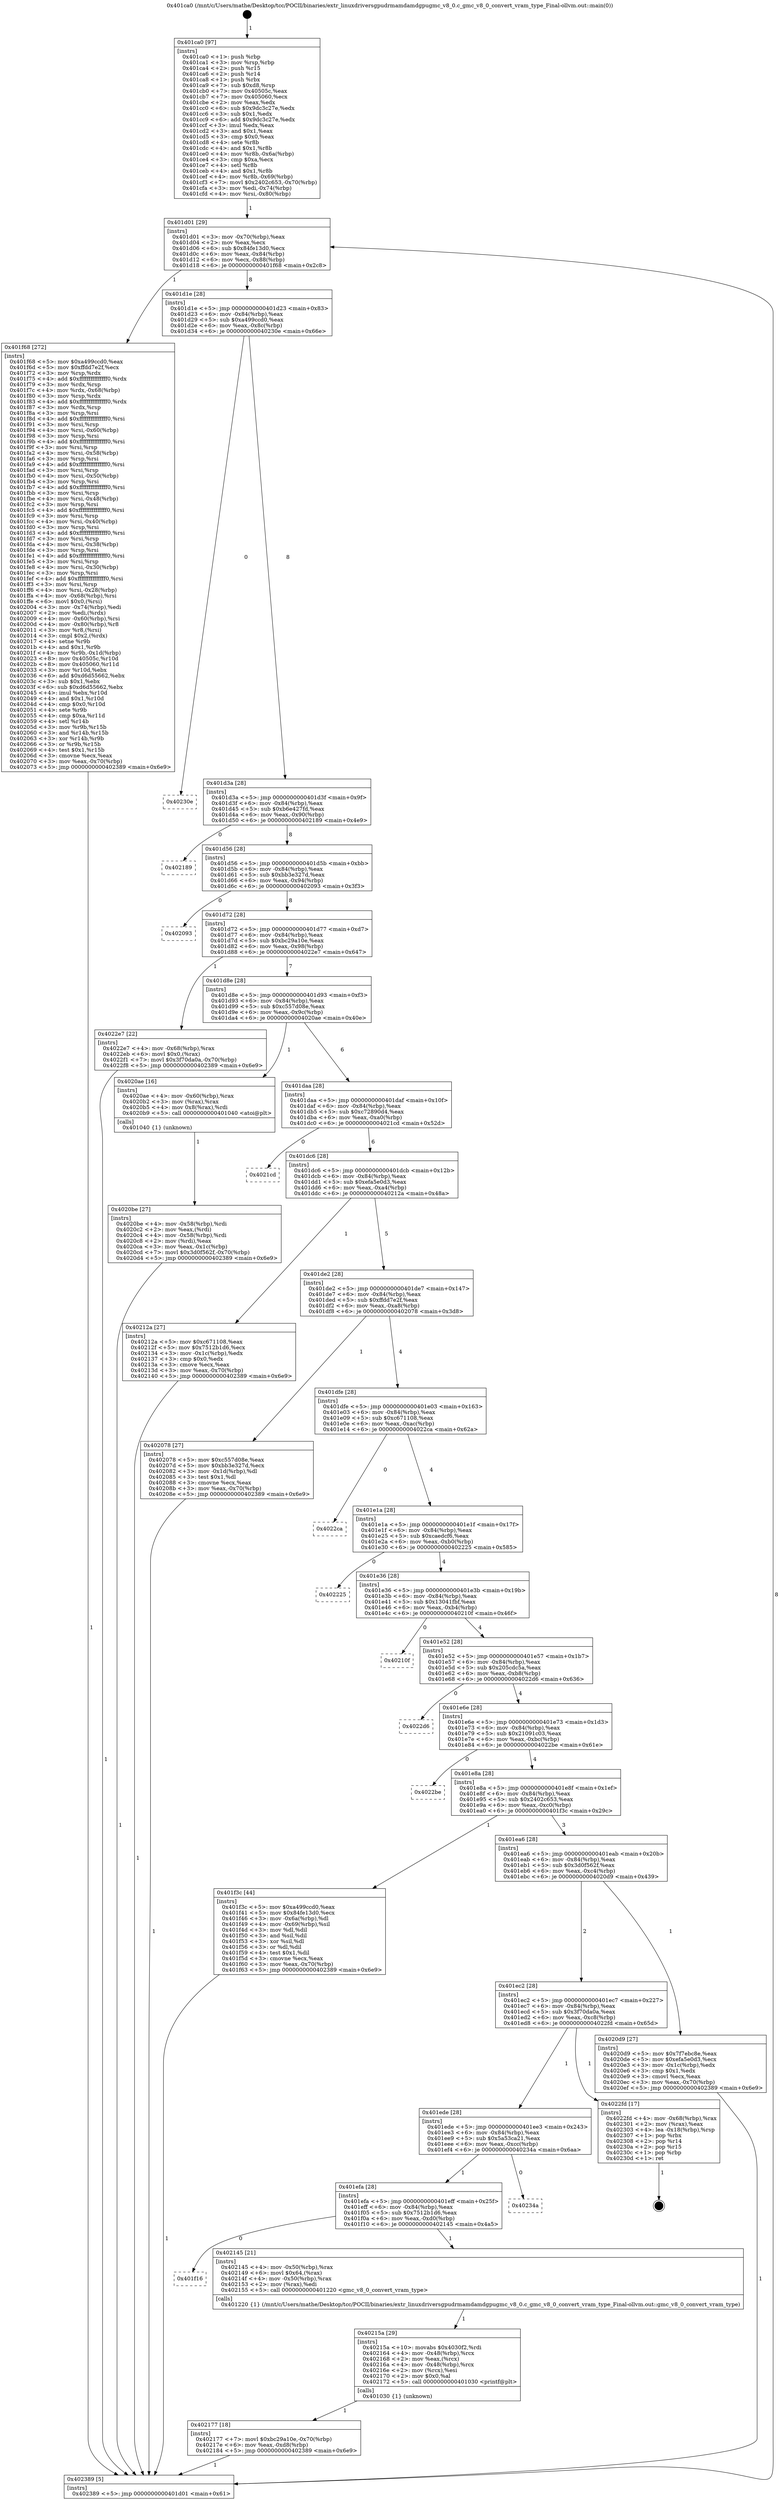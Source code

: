 digraph "0x401ca0" {
  label = "0x401ca0 (/mnt/c/Users/mathe/Desktop/tcc/POCII/binaries/extr_linuxdriversgpudrmamdamdgpugmc_v8_0.c_gmc_v8_0_convert_vram_type_Final-ollvm.out::main(0))"
  labelloc = "t"
  node[shape=record]

  Entry [label="",width=0.3,height=0.3,shape=circle,fillcolor=black,style=filled]
  "0x401d01" [label="{
     0x401d01 [29]\l
     | [instrs]\l
     &nbsp;&nbsp;0x401d01 \<+3\>: mov -0x70(%rbp),%eax\l
     &nbsp;&nbsp;0x401d04 \<+2\>: mov %eax,%ecx\l
     &nbsp;&nbsp;0x401d06 \<+6\>: sub $0x84fe13d0,%ecx\l
     &nbsp;&nbsp;0x401d0c \<+6\>: mov %eax,-0x84(%rbp)\l
     &nbsp;&nbsp;0x401d12 \<+6\>: mov %ecx,-0x88(%rbp)\l
     &nbsp;&nbsp;0x401d18 \<+6\>: je 0000000000401f68 \<main+0x2c8\>\l
  }"]
  "0x401f68" [label="{
     0x401f68 [272]\l
     | [instrs]\l
     &nbsp;&nbsp;0x401f68 \<+5\>: mov $0xa499ccd0,%eax\l
     &nbsp;&nbsp;0x401f6d \<+5\>: mov $0xffdd7e2f,%ecx\l
     &nbsp;&nbsp;0x401f72 \<+3\>: mov %rsp,%rdx\l
     &nbsp;&nbsp;0x401f75 \<+4\>: add $0xfffffffffffffff0,%rdx\l
     &nbsp;&nbsp;0x401f79 \<+3\>: mov %rdx,%rsp\l
     &nbsp;&nbsp;0x401f7c \<+4\>: mov %rdx,-0x68(%rbp)\l
     &nbsp;&nbsp;0x401f80 \<+3\>: mov %rsp,%rdx\l
     &nbsp;&nbsp;0x401f83 \<+4\>: add $0xfffffffffffffff0,%rdx\l
     &nbsp;&nbsp;0x401f87 \<+3\>: mov %rdx,%rsp\l
     &nbsp;&nbsp;0x401f8a \<+3\>: mov %rsp,%rsi\l
     &nbsp;&nbsp;0x401f8d \<+4\>: add $0xfffffffffffffff0,%rsi\l
     &nbsp;&nbsp;0x401f91 \<+3\>: mov %rsi,%rsp\l
     &nbsp;&nbsp;0x401f94 \<+4\>: mov %rsi,-0x60(%rbp)\l
     &nbsp;&nbsp;0x401f98 \<+3\>: mov %rsp,%rsi\l
     &nbsp;&nbsp;0x401f9b \<+4\>: add $0xfffffffffffffff0,%rsi\l
     &nbsp;&nbsp;0x401f9f \<+3\>: mov %rsi,%rsp\l
     &nbsp;&nbsp;0x401fa2 \<+4\>: mov %rsi,-0x58(%rbp)\l
     &nbsp;&nbsp;0x401fa6 \<+3\>: mov %rsp,%rsi\l
     &nbsp;&nbsp;0x401fa9 \<+4\>: add $0xfffffffffffffff0,%rsi\l
     &nbsp;&nbsp;0x401fad \<+3\>: mov %rsi,%rsp\l
     &nbsp;&nbsp;0x401fb0 \<+4\>: mov %rsi,-0x50(%rbp)\l
     &nbsp;&nbsp;0x401fb4 \<+3\>: mov %rsp,%rsi\l
     &nbsp;&nbsp;0x401fb7 \<+4\>: add $0xfffffffffffffff0,%rsi\l
     &nbsp;&nbsp;0x401fbb \<+3\>: mov %rsi,%rsp\l
     &nbsp;&nbsp;0x401fbe \<+4\>: mov %rsi,-0x48(%rbp)\l
     &nbsp;&nbsp;0x401fc2 \<+3\>: mov %rsp,%rsi\l
     &nbsp;&nbsp;0x401fc5 \<+4\>: add $0xfffffffffffffff0,%rsi\l
     &nbsp;&nbsp;0x401fc9 \<+3\>: mov %rsi,%rsp\l
     &nbsp;&nbsp;0x401fcc \<+4\>: mov %rsi,-0x40(%rbp)\l
     &nbsp;&nbsp;0x401fd0 \<+3\>: mov %rsp,%rsi\l
     &nbsp;&nbsp;0x401fd3 \<+4\>: add $0xfffffffffffffff0,%rsi\l
     &nbsp;&nbsp;0x401fd7 \<+3\>: mov %rsi,%rsp\l
     &nbsp;&nbsp;0x401fda \<+4\>: mov %rsi,-0x38(%rbp)\l
     &nbsp;&nbsp;0x401fde \<+3\>: mov %rsp,%rsi\l
     &nbsp;&nbsp;0x401fe1 \<+4\>: add $0xfffffffffffffff0,%rsi\l
     &nbsp;&nbsp;0x401fe5 \<+3\>: mov %rsi,%rsp\l
     &nbsp;&nbsp;0x401fe8 \<+4\>: mov %rsi,-0x30(%rbp)\l
     &nbsp;&nbsp;0x401fec \<+3\>: mov %rsp,%rsi\l
     &nbsp;&nbsp;0x401fef \<+4\>: add $0xfffffffffffffff0,%rsi\l
     &nbsp;&nbsp;0x401ff3 \<+3\>: mov %rsi,%rsp\l
     &nbsp;&nbsp;0x401ff6 \<+4\>: mov %rsi,-0x28(%rbp)\l
     &nbsp;&nbsp;0x401ffa \<+4\>: mov -0x68(%rbp),%rsi\l
     &nbsp;&nbsp;0x401ffe \<+6\>: movl $0x0,(%rsi)\l
     &nbsp;&nbsp;0x402004 \<+3\>: mov -0x74(%rbp),%edi\l
     &nbsp;&nbsp;0x402007 \<+2\>: mov %edi,(%rdx)\l
     &nbsp;&nbsp;0x402009 \<+4\>: mov -0x60(%rbp),%rsi\l
     &nbsp;&nbsp;0x40200d \<+4\>: mov -0x80(%rbp),%r8\l
     &nbsp;&nbsp;0x402011 \<+3\>: mov %r8,(%rsi)\l
     &nbsp;&nbsp;0x402014 \<+3\>: cmpl $0x2,(%rdx)\l
     &nbsp;&nbsp;0x402017 \<+4\>: setne %r9b\l
     &nbsp;&nbsp;0x40201b \<+4\>: and $0x1,%r9b\l
     &nbsp;&nbsp;0x40201f \<+4\>: mov %r9b,-0x1d(%rbp)\l
     &nbsp;&nbsp;0x402023 \<+8\>: mov 0x40505c,%r10d\l
     &nbsp;&nbsp;0x40202b \<+8\>: mov 0x405060,%r11d\l
     &nbsp;&nbsp;0x402033 \<+3\>: mov %r10d,%ebx\l
     &nbsp;&nbsp;0x402036 \<+6\>: add $0xd6d55662,%ebx\l
     &nbsp;&nbsp;0x40203c \<+3\>: sub $0x1,%ebx\l
     &nbsp;&nbsp;0x40203f \<+6\>: sub $0xd6d55662,%ebx\l
     &nbsp;&nbsp;0x402045 \<+4\>: imul %ebx,%r10d\l
     &nbsp;&nbsp;0x402049 \<+4\>: and $0x1,%r10d\l
     &nbsp;&nbsp;0x40204d \<+4\>: cmp $0x0,%r10d\l
     &nbsp;&nbsp;0x402051 \<+4\>: sete %r9b\l
     &nbsp;&nbsp;0x402055 \<+4\>: cmp $0xa,%r11d\l
     &nbsp;&nbsp;0x402059 \<+4\>: setl %r14b\l
     &nbsp;&nbsp;0x40205d \<+3\>: mov %r9b,%r15b\l
     &nbsp;&nbsp;0x402060 \<+3\>: and %r14b,%r15b\l
     &nbsp;&nbsp;0x402063 \<+3\>: xor %r14b,%r9b\l
     &nbsp;&nbsp;0x402066 \<+3\>: or %r9b,%r15b\l
     &nbsp;&nbsp;0x402069 \<+4\>: test $0x1,%r15b\l
     &nbsp;&nbsp;0x40206d \<+3\>: cmovne %ecx,%eax\l
     &nbsp;&nbsp;0x402070 \<+3\>: mov %eax,-0x70(%rbp)\l
     &nbsp;&nbsp;0x402073 \<+5\>: jmp 0000000000402389 \<main+0x6e9\>\l
  }"]
  "0x401d1e" [label="{
     0x401d1e [28]\l
     | [instrs]\l
     &nbsp;&nbsp;0x401d1e \<+5\>: jmp 0000000000401d23 \<main+0x83\>\l
     &nbsp;&nbsp;0x401d23 \<+6\>: mov -0x84(%rbp),%eax\l
     &nbsp;&nbsp;0x401d29 \<+5\>: sub $0xa499ccd0,%eax\l
     &nbsp;&nbsp;0x401d2e \<+6\>: mov %eax,-0x8c(%rbp)\l
     &nbsp;&nbsp;0x401d34 \<+6\>: je 000000000040230e \<main+0x66e\>\l
  }"]
  Exit [label="",width=0.3,height=0.3,shape=circle,fillcolor=black,style=filled,peripheries=2]
  "0x40230e" [label="{
     0x40230e\l
  }", style=dashed]
  "0x401d3a" [label="{
     0x401d3a [28]\l
     | [instrs]\l
     &nbsp;&nbsp;0x401d3a \<+5\>: jmp 0000000000401d3f \<main+0x9f\>\l
     &nbsp;&nbsp;0x401d3f \<+6\>: mov -0x84(%rbp),%eax\l
     &nbsp;&nbsp;0x401d45 \<+5\>: sub $0xb6e427fd,%eax\l
     &nbsp;&nbsp;0x401d4a \<+6\>: mov %eax,-0x90(%rbp)\l
     &nbsp;&nbsp;0x401d50 \<+6\>: je 0000000000402189 \<main+0x4e9\>\l
  }"]
  "0x402177" [label="{
     0x402177 [18]\l
     | [instrs]\l
     &nbsp;&nbsp;0x402177 \<+7\>: movl $0xbc29a10e,-0x70(%rbp)\l
     &nbsp;&nbsp;0x40217e \<+6\>: mov %eax,-0xd8(%rbp)\l
     &nbsp;&nbsp;0x402184 \<+5\>: jmp 0000000000402389 \<main+0x6e9\>\l
  }"]
  "0x402189" [label="{
     0x402189\l
  }", style=dashed]
  "0x401d56" [label="{
     0x401d56 [28]\l
     | [instrs]\l
     &nbsp;&nbsp;0x401d56 \<+5\>: jmp 0000000000401d5b \<main+0xbb\>\l
     &nbsp;&nbsp;0x401d5b \<+6\>: mov -0x84(%rbp),%eax\l
     &nbsp;&nbsp;0x401d61 \<+5\>: sub $0xbb3e327d,%eax\l
     &nbsp;&nbsp;0x401d66 \<+6\>: mov %eax,-0x94(%rbp)\l
     &nbsp;&nbsp;0x401d6c \<+6\>: je 0000000000402093 \<main+0x3f3\>\l
  }"]
  "0x40215a" [label="{
     0x40215a [29]\l
     | [instrs]\l
     &nbsp;&nbsp;0x40215a \<+10\>: movabs $0x4030f2,%rdi\l
     &nbsp;&nbsp;0x402164 \<+4\>: mov -0x48(%rbp),%rcx\l
     &nbsp;&nbsp;0x402168 \<+2\>: mov %eax,(%rcx)\l
     &nbsp;&nbsp;0x40216a \<+4\>: mov -0x48(%rbp),%rcx\l
     &nbsp;&nbsp;0x40216e \<+2\>: mov (%rcx),%esi\l
     &nbsp;&nbsp;0x402170 \<+2\>: mov $0x0,%al\l
     &nbsp;&nbsp;0x402172 \<+5\>: call 0000000000401030 \<printf@plt\>\l
     | [calls]\l
     &nbsp;&nbsp;0x401030 \{1\} (unknown)\l
  }"]
  "0x402093" [label="{
     0x402093\l
  }", style=dashed]
  "0x401d72" [label="{
     0x401d72 [28]\l
     | [instrs]\l
     &nbsp;&nbsp;0x401d72 \<+5\>: jmp 0000000000401d77 \<main+0xd7\>\l
     &nbsp;&nbsp;0x401d77 \<+6\>: mov -0x84(%rbp),%eax\l
     &nbsp;&nbsp;0x401d7d \<+5\>: sub $0xbc29a10e,%eax\l
     &nbsp;&nbsp;0x401d82 \<+6\>: mov %eax,-0x98(%rbp)\l
     &nbsp;&nbsp;0x401d88 \<+6\>: je 00000000004022e7 \<main+0x647\>\l
  }"]
  "0x401f16" [label="{
     0x401f16\l
  }", style=dashed]
  "0x4022e7" [label="{
     0x4022e7 [22]\l
     | [instrs]\l
     &nbsp;&nbsp;0x4022e7 \<+4\>: mov -0x68(%rbp),%rax\l
     &nbsp;&nbsp;0x4022eb \<+6\>: movl $0x0,(%rax)\l
     &nbsp;&nbsp;0x4022f1 \<+7\>: movl $0x3f70da0a,-0x70(%rbp)\l
     &nbsp;&nbsp;0x4022f8 \<+5\>: jmp 0000000000402389 \<main+0x6e9\>\l
  }"]
  "0x401d8e" [label="{
     0x401d8e [28]\l
     | [instrs]\l
     &nbsp;&nbsp;0x401d8e \<+5\>: jmp 0000000000401d93 \<main+0xf3\>\l
     &nbsp;&nbsp;0x401d93 \<+6\>: mov -0x84(%rbp),%eax\l
     &nbsp;&nbsp;0x401d99 \<+5\>: sub $0xc557d08e,%eax\l
     &nbsp;&nbsp;0x401d9e \<+6\>: mov %eax,-0x9c(%rbp)\l
     &nbsp;&nbsp;0x401da4 \<+6\>: je 00000000004020ae \<main+0x40e\>\l
  }"]
  "0x402145" [label="{
     0x402145 [21]\l
     | [instrs]\l
     &nbsp;&nbsp;0x402145 \<+4\>: mov -0x50(%rbp),%rax\l
     &nbsp;&nbsp;0x402149 \<+6\>: movl $0x64,(%rax)\l
     &nbsp;&nbsp;0x40214f \<+4\>: mov -0x50(%rbp),%rax\l
     &nbsp;&nbsp;0x402153 \<+2\>: mov (%rax),%edi\l
     &nbsp;&nbsp;0x402155 \<+5\>: call 0000000000401220 \<gmc_v8_0_convert_vram_type\>\l
     | [calls]\l
     &nbsp;&nbsp;0x401220 \{1\} (/mnt/c/Users/mathe/Desktop/tcc/POCII/binaries/extr_linuxdriversgpudrmamdamdgpugmc_v8_0.c_gmc_v8_0_convert_vram_type_Final-ollvm.out::gmc_v8_0_convert_vram_type)\l
  }"]
  "0x4020ae" [label="{
     0x4020ae [16]\l
     | [instrs]\l
     &nbsp;&nbsp;0x4020ae \<+4\>: mov -0x60(%rbp),%rax\l
     &nbsp;&nbsp;0x4020b2 \<+3\>: mov (%rax),%rax\l
     &nbsp;&nbsp;0x4020b5 \<+4\>: mov 0x8(%rax),%rdi\l
     &nbsp;&nbsp;0x4020b9 \<+5\>: call 0000000000401040 \<atoi@plt\>\l
     | [calls]\l
     &nbsp;&nbsp;0x401040 \{1\} (unknown)\l
  }"]
  "0x401daa" [label="{
     0x401daa [28]\l
     | [instrs]\l
     &nbsp;&nbsp;0x401daa \<+5\>: jmp 0000000000401daf \<main+0x10f\>\l
     &nbsp;&nbsp;0x401daf \<+6\>: mov -0x84(%rbp),%eax\l
     &nbsp;&nbsp;0x401db5 \<+5\>: sub $0xc72890d4,%eax\l
     &nbsp;&nbsp;0x401dba \<+6\>: mov %eax,-0xa0(%rbp)\l
     &nbsp;&nbsp;0x401dc0 \<+6\>: je 00000000004021cd \<main+0x52d\>\l
  }"]
  "0x401efa" [label="{
     0x401efa [28]\l
     | [instrs]\l
     &nbsp;&nbsp;0x401efa \<+5\>: jmp 0000000000401eff \<main+0x25f\>\l
     &nbsp;&nbsp;0x401eff \<+6\>: mov -0x84(%rbp),%eax\l
     &nbsp;&nbsp;0x401f05 \<+5\>: sub $0x7512b1d6,%eax\l
     &nbsp;&nbsp;0x401f0a \<+6\>: mov %eax,-0xd0(%rbp)\l
     &nbsp;&nbsp;0x401f10 \<+6\>: je 0000000000402145 \<main+0x4a5\>\l
  }"]
  "0x4021cd" [label="{
     0x4021cd\l
  }", style=dashed]
  "0x401dc6" [label="{
     0x401dc6 [28]\l
     | [instrs]\l
     &nbsp;&nbsp;0x401dc6 \<+5\>: jmp 0000000000401dcb \<main+0x12b\>\l
     &nbsp;&nbsp;0x401dcb \<+6\>: mov -0x84(%rbp),%eax\l
     &nbsp;&nbsp;0x401dd1 \<+5\>: sub $0xefa5e0d3,%eax\l
     &nbsp;&nbsp;0x401dd6 \<+6\>: mov %eax,-0xa4(%rbp)\l
     &nbsp;&nbsp;0x401ddc \<+6\>: je 000000000040212a \<main+0x48a\>\l
  }"]
  "0x40234a" [label="{
     0x40234a\l
  }", style=dashed]
  "0x40212a" [label="{
     0x40212a [27]\l
     | [instrs]\l
     &nbsp;&nbsp;0x40212a \<+5\>: mov $0xc671108,%eax\l
     &nbsp;&nbsp;0x40212f \<+5\>: mov $0x7512b1d6,%ecx\l
     &nbsp;&nbsp;0x402134 \<+3\>: mov -0x1c(%rbp),%edx\l
     &nbsp;&nbsp;0x402137 \<+3\>: cmp $0x0,%edx\l
     &nbsp;&nbsp;0x40213a \<+3\>: cmove %ecx,%eax\l
     &nbsp;&nbsp;0x40213d \<+3\>: mov %eax,-0x70(%rbp)\l
     &nbsp;&nbsp;0x402140 \<+5\>: jmp 0000000000402389 \<main+0x6e9\>\l
  }"]
  "0x401de2" [label="{
     0x401de2 [28]\l
     | [instrs]\l
     &nbsp;&nbsp;0x401de2 \<+5\>: jmp 0000000000401de7 \<main+0x147\>\l
     &nbsp;&nbsp;0x401de7 \<+6\>: mov -0x84(%rbp),%eax\l
     &nbsp;&nbsp;0x401ded \<+5\>: sub $0xffdd7e2f,%eax\l
     &nbsp;&nbsp;0x401df2 \<+6\>: mov %eax,-0xa8(%rbp)\l
     &nbsp;&nbsp;0x401df8 \<+6\>: je 0000000000402078 \<main+0x3d8\>\l
  }"]
  "0x401ede" [label="{
     0x401ede [28]\l
     | [instrs]\l
     &nbsp;&nbsp;0x401ede \<+5\>: jmp 0000000000401ee3 \<main+0x243\>\l
     &nbsp;&nbsp;0x401ee3 \<+6\>: mov -0x84(%rbp),%eax\l
     &nbsp;&nbsp;0x401ee9 \<+5\>: sub $0x5a53ca21,%eax\l
     &nbsp;&nbsp;0x401eee \<+6\>: mov %eax,-0xcc(%rbp)\l
     &nbsp;&nbsp;0x401ef4 \<+6\>: je 000000000040234a \<main+0x6aa\>\l
  }"]
  "0x402078" [label="{
     0x402078 [27]\l
     | [instrs]\l
     &nbsp;&nbsp;0x402078 \<+5\>: mov $0xc557d08e,%eax\l
     &nbsp;&nbsp;0x40207d \<+5\>: mov $0xbb3e327d,%ecx\l
     &nbsp;&nbsp;0x402082 \<+3\>: mov -0x1d(%rbp),%dl\l
     &nbsp;&nbsp;0x402085 \<+3\>: test $0x1,%dl\l
     &nbsp;&nbsp;0x402088 \<+3\>: cmovne %ecx,%eax\l
     &nbsp;&nbsp;0x40208b \<+3\>: mov %eax,-0x70(%rbp)\l
     &nbsp;&nbsp;0x40208e \<+5\>: jmp 0000000000402389 \<main+0x6e9\>\l
  }"]
  "0x401dfe" [label="{
     0x401dfe [28]\l
     | [instrs]\l
     &nbsp;&nbsp;0x401dfe \<+5\>: jmp 0000000000401e03 \<main+0x163\>\l
     &nbsp;&nbsp;0x401e03 \<+6\>: mov -0x84(%rbp),%eax\l
     &nbsp;&nbsp;0x401e09 \<+5\>: sub $0xc671108,%eax\l
     &nbsp;&nbsp;0x401e0e \<+6\>: mov %eax,-0xac(%rbp)\l
     &nbsp;&nbsp;0x401e14 \<+6\>: je 00000000004022ca \<main+0x62a\>\l
  }"]
  "0x4022fd" [label="{
     0x4022fd [17]\l
     | [instrs]\l
     &nbsp;&nbsp;0x4022fd \<+4\>: mov -0x68(%rbp),%rax\l
     &nbsp;&nbsp;0x402301 \<+2\>: mov (%rax),%eax\l
     &nbsp;&nbsp;0x402303 \<+4\>: lea -0x18(%rbp),%rsp\l
     &nbsp;&nbsp;0x402307 \<+1\>: pop %rbx\l
     &nbsp;&nbsp;0x402308 \<+2\>: pop %r14\l
     &nbsp;&nbsp;0x40230a \<+2\>: pop %r15\l
     &nbsp;&nbsp;0x40230c \<+1\>: pop %rbp\l
     &nbsp;&nbsp;0x40230d \<+1\>: ret\l
  }"]
  "0x4022ca" [label="{
     0x4022ca\l
  }", style=dashed]
  "0x401e1a" [label="{
     0x401e1a [28]\l
     | [instrs]\l
     &nbsp;&nbsp;0x401e1a \<+5\>: jmp 0000000000401e1f \<main+0x17f\>\l
     &nbsp;&nbsp;0x401e1f \<+6\>: mov -0x84(%rbp),%eax\l
     &nbsp;&nbsp;0x401e25 \<+5\>: sub $0xcaedcf6,%eax\l
     &nbsp;&nbsp;0x401e2a \<+6\>: mov %eax,-0xb0(%rbp)\l
     &nbsp;&nbsp;0x401e30 \<+6\>: je 0000000000402225 \<main+0x585\>\l
  }"]
  "0x401ec2" [label="{
     0x401ec2 [28]\l
     | [instrs]\l
     &nbsp;&nbsp;0x401ec2 \<+5\>: jmp 0000000000401ec7 \<main+0x227\>\l
     &nbsp;&nbsp;0x401ec7 \<+6\>: mov -0x84(%rbp),%eax\l
     &nbsp;&nbsp;0x401ecd \<+5\>: sub $0x3f70da0a,%eax\l
     &nbsp;&nbsp;0x401ed2 \<+6\>: mov %eax,-0xc8(%rbp)\l
     &nbsp;&nbsp;0x401ed8 \<+6\>: je 00000000004022fd \<main+0x65d\>\l
  }"]
  "0x402225" [label="{
     0x402225\l
  }", style=dashed]
  "0x401e36" [label="{
     0x401e36 [28]\l
     | [instrs]\l
     &nbsp;&nbsp;0x401e36 \<+5\>: jmp 0000000000401e3b \<main+0x19b\>\l
     &nbsp;&nbsp;0x401e3b \<+6\>: mov -0x84(%rbp),%eax\l
     &nbsp;&nbsp;0x401e41 \<+5\>: sub $0x13041fbf,%eax\l
     &nbsp;&nbsp;0x401e46 \<+6\>: mov %eax,-0xb4(%rbp)\l
     &nbsp;&nbsp;0x401e4c \<+6\>: je 000000000040210f \<main+0x46f\>\l
  }"]
  "0x4020d9" [label="{
     0x4020d9 [27]\l
     | [instrs]\l
     &nbsp;&nbsp;0x4020d9 \<+5\>: mov $0x7f7ebc8e,%eax\l
     &nbsp;&nbsp;0x4020de \<+5\>: mov $0xefa5e0d3,%ecx\l
     &nbsp;&nbsp;0x4020e3 \<+3\>: mov -0x1c(%rbp),%edx\l
     &nbsp;&nbsp;0x4020e6 \<+3\>: cmp $0x1,%edx\l
     &nbsp;&nbsp;0x4020e9 \<+3\>: cmovl %ecx,%eax\l
     &nbsp;&nbsp;0x4020ec \<+3\>: mov %eax,-0x70(%rbp)\l
     &nbsp;&nbsp;0x4020ef \<+5\>: jmp 0000000000402389 \<main+0x6e9\>\l
  }"]
  "0x40210f" [label="{
     0x40210f\l
  }", style=dashed]
  "0x401e52" [label="{
     0x401e52 [28]\l
     | [instrs]\l
     &nbsp;&nbsp;0x401e52 \<+5\>: jmp 0000000000401e57 \<main+0x1b7\>\l
     &nbsp;&nbsp;0x401e57 \<+6\>: mov -0x84(%rbp),%eax\l
     &nbsp;&nbsp;0x401e5d \<+5\>: sub $0x205cdc5a,%eax\l
     &nbsp;&nbsp;0x401e62 \<+6\>: mov %eax,-0xb8(%rbp)\l
     &nbsp;&nbsp;0x401e68 \<+6\>: je 00000000004022d6 \<main+0x636\>\l
  }"]
  "0x4020be" [label="{
     0x4020be [27]\l
     | [instrs]\l
     &nbsp;&nbsp;0x4020be \<+4\>: mov -0x58(%rbp),%rdi\l
     &nbsp;&nbsp;0x4020c2 \<+2\>: mov %eax,(%rdi)\l
     &nbsp;&nbsp;0x4020c4 \<+4\>: mov -0x58(%rbp),%rdi\l
     &nbsp;&nbsp;0x4020c8 \<+2\>: mov (%rdi),%eax\l
     &nbsp;&nbsp;0x4020ca \<+3\>: mov %eax,-0x1c(%rbp)\l
     &nbsp;&nbsp;0x4020cd \<+7\>: movl $0x3d0f562f,-0x70(%rbp)\l
     &nbsp;&nbsp;0x4020d4 \<+5\>: jmp 0000000000402389 \<main+0x6e9\>\l
  }"]
  "0x4022d6" [label="{
     0x4022d6\l
  }", style=dashed]
  "0x401e6e" [label="{
     0x401e6e [28]\l
     | [instrs]\l
     &nbsp;&nbsp;0x401e6e \<+5\>: jmp 0000000000401e73 \<main+0x1d3\>\l
     &nbsp;&nbsp;0x401e73 \<+6\>: mov -0x84(%rbp),%eax\l
     &nbsp;&nbsp;0x401e79 \<+5\>: sub $0x21091c03,%eax\l
     &nbsp;&nbsp;0x401e7e \<+6\>: mov %eax,-0xbc(%rbp)\l
     &nbsp;&nbsp;0x401e84 \<+6\>: je 00000000004022be \<main+0x61e\>\l
  }"]
  "0x401ca0" [label="{
     0x401ca0 [97]\l
     | [instrs]\l
     &nbsp;&nbsp;0x401ca0 \<+1\>: push %rbp\l
     &nbsp;&nbsp;0x401ca1 \<+3\>: mov %rsp,%rbp\l
     &nbsp;&nbsp;0x401ca4 \<+2\>: push %r15\l
     &nbsp;&nbsp;0x401ca6 \<+2\>: push %r14\l
     &nbsp;&nbsp;0x401ca8 \<+1\>: push %rbx\l
     &nbsp;&nbsp;0x401ca9 \<+7\>: sub $0xd8,%rsp\l
     &nbsp;&nbsp;0x401cb0 \<+7\>: mov 0x40505c,%eax\l
     &nbsp;&nbsp;0x401cb7 \<+7\>: mov 0x405060,%ecx\l
     &nbsp;&nbsp;0x401cbe \<+2\>: mov %eax,%edx\l
     &nbsp;&nbsp;0x401cc0 \<+6\>: sub $0x9dc3c27e,%edx\l
     &nbsp;&nbsp;0x401cc6 \<+3\>: sub $0x1,%edx\l
     &nbsp;&nbsp;0x401cc9 \<+6\>: add $0x9dc3c27e,%edx\l
     &nbsp;&nbsp;0x401ccf \<+3\>: imul %edx,%eax\l
     &nbsp;&nbsp;0x401cd2 \<+3\>: and $0x1,%eax\l
     &nbsp;&nbsp;0x401cd5 \<+3\>: cmp $0x0,%eax\l
     &nbsp;&nbsp;0x401cd8 \<+4\>: sete %r8b\l
     &nbsp;&nbsp;0x401cdc \<+4\>: and $0x1,%r8b\l
     &nbsp;&nbsp;0x401ce0 \<+4\>: mov %r8b,-0x6a(%rbp)\l
     &nbsp;&nbsp;0x401ce4 \<+3\>: cmp $0xa,%ecx\l
     &nbsp;&nbsp;0x401ce7 \<+4\>: setl %r8b\l
     &nbsp;&nbsp;0x401ceb \<+4\>: and $0x1,%r8b\l
     &nbsp;&nbsp;0x401cef \<+4\>: mov %r8b,-0x69(%rbp)\l
     &nbsp;&nbsp;0x401cf3 \<+7\>: movl $0x2402c653,-0x70(%rbp)\l
     &nbsp;&nbsp;0x401cfa \<+3\>: mov %edi,-0x74(%rbp)\l
     &nbsp;&nbsp;0x401cfd \<+4\>: mov %rsi,-0x80(%rbp)\l
  }"]
  "0x4022be" [label="{
     0x4022be\l
  }", style=dashed]
  "0x401e8a" [label="{
     0x401e8a [28]\l
     | [instrs]\l
     &nbsp;&nbsp;0x401e8a \<+5\>: jmp 0000000000401e8f \<main+0x1ef\>\l
     &nbsp;&nbsp;0x401e8f \<+6\>: mov -0x84(%rbp),%eax\l
     &nbsp;&nbsp;0x401e95 \<+5\>: sub $0x2402c653,%eax\l
     &nbsp;&nbsp;0x401e9a \<+6\>: mov %eax,-0xc0(%rbp)\l
     &nbsp;&nbsp;0x401ea0 \<+6\>: je 0000000000401f3c \<main+0x29c\>\l
  }"]
  "0x402389" [label="{
     0x402389 [5]\l
     | [instrs]\l
     &nbsp;&nbsp;0x402389 \<+5\>: jmp 0000000000401d01 \<main+0x61\>\l
  }"]
  "0x401f3c" [label="{
     0x401f3c [44]\l
     | [instrs]\l
     &nbsp;&nbsp;0x401f3c \<+5\>: mov $0xa499ccd0,%eax\l
     &nbsp;&nbsp;0x401f41 \<+5\>: mov $0x84fe13d0,%ecx\l
     &nbsp;&nbsp;0x401f46 \<+3\>: mov -0x6a(%rbp),%dl\l
     &nbsp;&nbsp;0x401f49 \<+4\>: mov -0x69(%rbp),%sil\l
     &nbsp;&nbsp;0x401f4d \<+3\>: mov %dl,%dil\l
     &nbsp;&nbsp;0x401f50 \<+3\>: and %sil,%dil\l
     &nbsp;&nbsp;0x401f53 \<+3\>: xor %sil,%dl\l
     &nbsp;&nbsp;0x401f56 \<+3\>: or %dl,%dil\l
     &nbsp;&nbsp;0x401f59 \<+4\>: test $0x1,%dil\l
     &nbsp;&nbsp;0x401f5d \<+3\>: cmovne %ecx,%eax\l
     &nbsp;&nbsp;0x401f60 \<+3\>: mov %eax,-0x70(%rbp)\l
     &nbsp;&nbsp;0x401f63 \<+5\>: jmp 0000000000402389 \<main+0x6e9\>\l
  }"]
  "0x401ea6" [label="{
     0x401ea6 [28]\l
     | [instrs]\l
     &nbsp;&nbsp;0x401ea6 \<+5\>: jmp 0000000000401eab \<main+0x20b\>\l
     &nbsp;&nbsp;0x401eab \<+6\>: mov -0x84(%rbp),%eax\l
     &nbsp;&nbsp;0x401eb1 \<+5\>: sub $0x3d0f562f,%eax\l
     &nbsp;&nbsp;0x401eb6 \<+6\>: mov %eax,-0xc4(%rbp)\l
     &nbsp;&nbsp;0x401ebc \<+6\>: je 00000000004020d9 \<main+0x439\>\l
  }"]
  Entry -> "0x401ca0" [label=" 1"]
  "0x401d01" -> "0x401f68" [label=" 1"]
  "0x401d01" -> "0x401d1e" [label=" 8"]
  "0x4022fd" -> Exit [label=" 1"]
  "0x401d1e" -> "0x40230e" [label=" 0"]
  "0x401d1e" -> "0x401d3a" [label=" 8"]
  "0x4022e7" -> "0x402389" [label=" 1"]
  "0x401d3a" -> "0x402189" [label=" 0"]
  "0x401d3a" -> "0x401d56" [label=" 8"]
  "0x402177" -> "0x402389" [label=" 1"]
  "0x401d56" -> "0x402093" [label=" 0"]
  "0x401d56" -> "0x401d72" [label=" 8"]
  "0x40215a" -> "0x402177" [label=" 1"]
  "0x401d72" -> "0x4022e7" [label=" 1"]
  "0x401d72" -> "0x401d8e" [label=" 7"]
  "0x402145" -> "0x40215a" [label=" 1"]
  "0x401d8e" -> "0x4020ae" [label=" 1"]
  "0x401d8e" -> "0x401daa" [label=" 6"]
  "0x401efa" -> "0x401f16" [label=" 0"]
  "0x401daa" -> "0x4021cd" [label=" 0"]
  "0x401daa" -> "0x401dc6" [label=" 6"]
  "0x401efa" -> "0x402145" [label=" 1"]
  "0x401dc6" -> "0x40212a" [label=" 1"]
  "0x401dc6" -> "0x401de2" [label=" 5"]
  "0x401ede" -> "0x401efa" [label=" 1"]
  "0x401de2" -> "0x402078" [label=" 1"]
  "0x401de2" -> "0x401dfe" [label=" 4"]
  "0x401ede" -> "0x40234a" [label=" 0"]
  "0x401dfe" -> "0x4022ca" [label=" 0"]
  "0x401dfe" -> "0x401e1a" [label=" 4"]
  "0x401ec2" -> "0x401ede" [label=" 1"]
  "0x401e1a" -> "0x402225" [label=" 0"]
  "0x401e1a" -> "0x401e36" [label=" 4"]
  "0x401ec2" -> "0x4022fd" [label=" 1"]
  "0x401e36" -> "0x40210f" [label=" 0"]
  "0x401e36" -> "0x401e52" [label=" 4"]
  "0x40212a" -> "0x402389" [label=" 1"]
  "0x401e52" -> "0x4022d6" [label=" 0"]
  "0x401e52" -> "0x401e6e" [label=" 4"]
  "0x401ea6" -> "0x401ec2" [label=" 2"]
  "0x401e6e" -> "0x4022be" [label=" 0"]
  "0x401e6e" -> "0x401e8a" [label=" 4"]
  "0x4020d9" -> "0x402389" [label=" 1"]
  "0x401e8a" -> "0x401f3c" [label=" 1"]
  "0x401e8a" -> "0x401ea6" [label=" 3"]
  "0x401f3c" -> "0x402389" [label=" 1"]
  "0x401ca0" -> "0x401d01" [label=" 1"]
  "0x402389" -> "0x401d01" [label=" 8"]
  "0x401ea6" -> "0x4020d9" [label=" 1"]
  "0x401f68" -> "0x402389" [label=" 1"]
  "0x402078" -> "0x402389" [label=" 1"]
  "0x4020ae" -> "0x4020be" [label=" 1"]
  "0x4020be" -> "0x402389" [label=" 1"]
}
